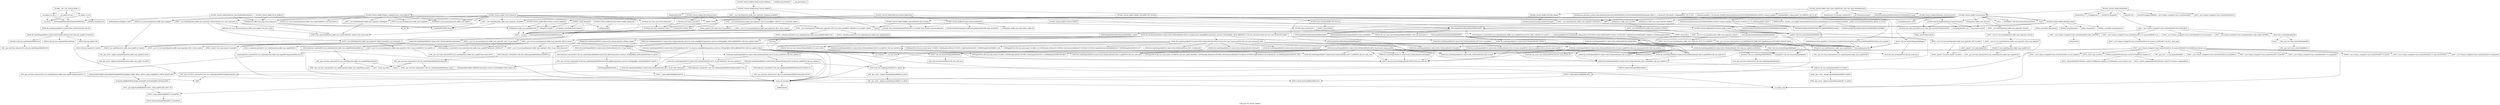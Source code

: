 digraph "Call graph: MC_Particle_Buffer.ll" {
	label="Call graph: MC_Particle_Buffer.ll";

	Node0x55cc7fb84520 [shape=record,label="{__cxx_global_var_init}"];
	Node0x55cc7fb84520 -> Node0x55cc7fb73f20;
	Node0x55cc7fb84520 -> Node0x55cc7fb0d570;
	Node0x55cc7fb73f20 [shape=record,label="{_ZNSt8ios_base4InitC1Ev}"];
	Node0x55cc7fbad8d0 [shape=record,label="{_ZNSt8ios_base4InitD1Ev}"];
	Node0x55cc7fb0d570 [shape=record,label="{__cxa_atexit}"];
	Node0x55cc7fb5d4b0 [shape=record,label="{__cxx_global_var_init.1}"];
	Node0x55cc7fb5d4b0 -> Node0x55cc7fb75070;
	Node0x55cc7fb5d4b0 -> Node0x55cc7fb0d570;
	Node0x55cc7fb75070 [shape=record,label="{_ZNSt3mapIiiSt4lessIiESaISt4pairIKiiEEEC2Ev}"];
	Node0x55cc7fb75070 -> Node0x55cc7fb49790;
	Node0x55cc7fbe0670 [shape=record,label="{_ZNSt3mapIiiSt4lessIiESaISt4pairIKiiEEED2Ev}"];
	Node0x55cc7fbe0670 -> Node0x55cc7fafa120;
	Node0x55cc7fb9cc00 [shape=record,label="{__cxx_global_var_init.2}"];
	Node0x55cc7fb9cc00 -> Node0x55cc7fb75070;
	Node0x55cc7fb9cc00 -> Node0x55cc7fb0d570;
	Node0x55cc7fc1acb0 [shape=record,label="{_Z18MCP_Cancel_RequestPi}"];
	Node0x55cc7fc1acb0 -> Node0x55cc7fc07780;
	Node0x55cc7fc1acb0 -> Node0x55cc7faffd90;
	Node0x55cc7fc1acb0 -> Node0x55cc7fafdfe0;
	Node0x55cc7fc1acb0 -> Node0x55cc7fafc0e0;
	Node0x55cc7fc07780 [shape=record,label="{_Z9mpiCancelPi}"];
	Node0x55cc7faffd90 [shape=record,label="{_Z7mpiWaitPiP10MPI_Status}"];
	Node0x55cc7fafdfe0 [shape=record,label="{_Z17mpiTest_cancelledP10MPI_StatusPi}"];
	Node0x55cc7fafc0e0 [shape=record,label="{printf}"];
	Node0x55cc7fafaf90 [shape=record,label="{_Z8MCP_TestPi}"];
	Node0x55cc7fafaf90 -> Node0x55cc7fafae30;
	Node0x55cc7fafae30 [shape=record,label="{_Z7mpiTestPiS_P10MPI_Status}"];
	Node0x55cc7fafae30 -> Node0x55cc7fafc0e0;
	Node0x55cc7faff7a0 [shape=record,label="{_ZN25particle_buffer_base_type8AllocateEi}"];
	Node0x55cc7faff7a0 -> Node0x55cc7fafa240;
	Node0x55cc7faff7a0 -> Node0x55cc7fafc0e0;
	Node0x55cc7fafadc0 [shape=record,label="{free}"];
	Node0x55cc7fafe360 [shape=record,label="{_ZN19mcp_test_done_class8Zero_OutEv}"];
	Node0x55cc7fafe360 -> Node0x55cc7fafb300;
	Node0x55cc7fafa240 [shape=record,label="{malloc}"];
	Node0x55cc7fb00410 [shape=record,label="{_ZN25particle_buffer_base_type17Initialize_BufferEv}"];
	Node0x55cc7fafe050 [shape=record,label="{_ZN25particle_buffer_base_type13Reset_OffsetsEv}"];
	Node0x55cc7fafc070 [shape=record,label="{_ZN25particle_buffer_base_type11Free_MemoryEv}"];
	Node0x55cc7fafc070 -> Node0x55cc7faffd90;
	Node0x55cc7fafc070 -> Node0x55cc7fafadc0;
	Node0x55cc7fafff80 [shape=record,label="{__gxx_personality_v0}"];
	Node0x55cc7fb2d910 [shape=record,label="{_ZN26particle_buffer_task_classD2Ev}"];
	Node0x55cc7fb2d910 -> Node0x55cc7fafbfb0;
	Node0x55cc7fba2880 [shape=record,label="{_ZdaPv}"];
	Node0x55cc7fafff00 [shape=record,label="{_ZN18MC_Particle_Buffer14Initialize_MapEv}"];
	Node0x55cc7fafff00 -> Node0x55cc7fb00190;
	Node0x55cc7fafff00 -> Node0x55cc7fb00220;
	Node0x55cc7fafff00 -> Node0x55cc7fb0d690;
	Node0x55cc7fafff00 -> Node0x55cc7fb0d080;
	Node0x55cc7fafff00 -> Node0x55cc7fb0dc30;
	Node0x55cc7fafff00 -> Node0x55cc7fb0df30;
	Node0x55cc7fafb300 [shape=record,label="{_ZNSt3mapIiiSt4lessIiESaISt4pairIKiiEEE5clearEv}"];
	Node0x55cc7fafb300 -> Node0x55cc7fafaea0;
	Node0x55cc7fafce30 [shape=record,label="{_ZN19mcp_test_done_class11Free_MemoryEv}"];
	Node0x55cc7fafce30 -> Node0x55cc7fafe360;
	Node0x55cc7fafceb0 [shape=record,label="{_ZN19mcp_test_done_class26Get_Local_Gains_And_LossesEP10MonteCarloPl}"];
	Node0x55cc7fafceb0 -> Node0x55cc7faffd10;
	Node0x55cc7faffd10 [shape=record,label="{_ZN9qs_vectorI7BalanceEixEi}"];
	Node0x55cc7faf9e80 [shape=record,label="{_ZN18MC_Particle_Buffer11InstantiateEv}"];
	Node0x55cc7faf9e80 -> Node0x55cc7fafe360;
	Node0x55cc7faf9e80 -> Node0x55cc7faffe90;
	Node0x55cc7faf9e80 -> Node0x55cc7fafe1a0;
	Node0x55cc7faf9e80 -> Node0x55cc7fafff00;
	Node0x55cc7faf9e80 -> Node0x55cc7fafa1d0;
	Node0x55cc7faf9e80 -> Node0x55cc7fb393e0;
	Node0x55cc7faf9e80 -> Node0x55cc7fb2d910;
	Node0x55cc7faf9e80 -> Node0x55cc7fba2880;
	Node0x55cc7faf9e80 -> Node0x55cc7fb49700;
	Node0x55cc7faf9e80 -> Node0x55cc7fb00410;
	Node0x55cc7faf9e80 -> Node0x55cc7fb4dbe0;
	Node0x55cc7faf9e80 -> Node0x55cc7fba25e0;
	Node0x55cc7faf9e80 -> Node0x55cc7fb845a0;
	Node0x55cc7faf9e80 -> Node0x55cc7fb7e180;
	Node0x55cc7faffe90 [shape=record,label="{_Znam}"];
	Node0x55cc7fafe1a0 [shape=record,label="{_ZN26particle_buffer_task_classC2Ev}"];
	Node0x55cc7fafe1a0 -> Node0x55cc7fb397b0;
	Node0x55cc7fafe1a0 -> Node0x55cc7fbd9940;
	Node0x55cc7fc28eb0 [shape=record,label="{_ZNSt20_List_const_iteratorI25particle_buffer_base_typeEC2ERKSt14_List_iteratorIS0_E}"];
	Node0x55cc7fb14350 [shape=record,label="{llvm.memcpy.p0.p0.i64}"];
	Node0x55cc7fb399c0 [shape=record,label="{_ZNSt14_List_iteratorI25particle_buffer_base_typeEppEv}"];
	Node0x55cc7fb42f40 [shape=record,label="{_ZN18MC_Particle_BufferC2EP10MonteCarlom}"];
	Node0x55cc7fb42f40 -> Node0x55cc7fb40810;
	Node0x55cc7fb42f40 -> Node0x55cc7fb75070;
	Node0x55cc7fb42f40 -> Node0x55cc7fafe360;
	Node0x55cc7fb42f40 -> Node0x55cc7fafb300;
	Node0x55cc7fafa1d0 [shape=record,label="{_ZNSt7__cxx114listI25particle_buffer_base_typeSaIS1_EE5clearEv}"];
	Node0x55cc7fafa1d0 -> Node0x55cc7fb0e2d0;
	Node0x55cc7fafa1d0 -> Node0x55cc7fb0fba0;
	Node0x55cc7fb393e0 [shape=record,label="{calloc}"];
	Node0x55cc7fba25e0 [shape=record,label="{_ZNSt3mapIiiSt4lessIiESaISt4pairIKiiEEE5beginEv}"];
	Node0x55cc7fba25e0 -> Node0x55cc7fb10160;
	Node0x55cc7fb7e180 [shape=record,label="{_ZStneRKSt17_Rb_tree_iteratorISt4pairIKiiEES5_}"];
	Node0x55cc7fb845a0 [shape=record,label="{_ZNSt3mapIiiSt4lessIiESaISt4pairIKiiEEE3endEv}"];
	Node0x55cc7fb845a0 -> Node0x55cc7fb118a0;
	Node0x55cc7fb4dbe0 [shape=record,label="{_ZNKSt17_Rb_tree_iteratorISt4pairIKiiEEdeEv}"];
	Node0x55cc7fb4dbe0 -> Node0x55cc7fb12eb0;
	Node0x55cc7fb49700 [shape=record,label="{_ZNSt17_Rb_tree_iteratorISt4pairIKiiEEppEi}"];
	Node0x55cc7fb49700 -> Node0x55cc7fb14350;
	Node0x55cc7fb49700 -> Node0x55cc7fb18d90;
	Node0x55cc7fb00190 [shape=record,label="{_ZNK9qs_vectorI9MC_DomainE4sizeEv}"];
	Node0x55cc7fb00220 [shape=record,label="{_ZN9qs_vectorI9MC_DomainEixEi}"];
	Node0x55cc7fb0d690 [shape=record,label="{_ZNK9qs_vectorIiE4sizeEv}"];
	Node0x55cc7fb0d080 [shape=record,label="{_ZN9qs_vectorIiEixEi}"];
	Node0x55cc7fb0dc30 [shape=record,label="{_ZN18MC_Particle_Buffer26Get_Processor_Buffer_IndexEi}"];
	Node0x55cc7fb0dc30 -> Node0x55cc7fbf5520;
	Node0x55cc7fb0dc30 -> Node0x55cc7fb845a0;
	Node0x55cc7fb0dc30 -> Node0x55cc7fb1db00;
	Node0x55cc7fb0dc30 -> Node0x55cc7fb4dbe0;
	Node0x55cc7fb0df30 [shape=record,label="{_ZNSt3mapIiiSt4lessIiESaISt4pairIKiiEEEixERS3_}"];
	Node0x55cc7fb0df30 -> Node0x55cc7fb1eac0;
	Node0x55cc7fb0df30 -> Node0x55cc7fb845a0;
	Node0x55cc7fb0df30 -> Node0x55cc7fb1db00;
	Node0x55cc7fb0df30 -> Node0x55cc7fb1edd0;
	Node0x55cc7fb0df30 -> Node0x55cc7fb4dbe0;
	Node0x55cc7fb0df30 -> Node0x55cc7fb61f40;
	Node0x55cc7fb0df30 -> Node0x55cc7fb21af0;
	Node0x55cc7fb0df30 -> Node0x55cc7fb67080;
	Node0x55cc7fb0df30 -> Node0x55cc7fb23e50;
	Node0x55cc7fb0df30 -> Node0x55cc7fb14350;
	Node0x55cc7fb28110 [shape=record,label="{_ZN18MC_Particle_Buffer22Unpack_Particle_BufferEiRm}"];
	Node0x55cc7fb28110 -> Node0x55cc7fb286b0;
	Node0x55cc7fb28110 -> Node0x55cc7fafe050;
	Node0x55cc7fb28110 -> Node0x55cc7fb295a0;
	Node0x55cc7fb28110 -> Node0x55cc7fb2a790;
	Node0x55cc7fb28110 -> Node0x55cc7fb2cf40;
	Node0x55cc7fb286b0 [shape=record,label="{_ZN16MC_Base_ParticleC2Ev}"];
	Node0x55cc7fb286b0 -> Node0x55cc7fb2e750;
	Node0x55cc7fb295a0 [shape=record,label="{fprintf}"];
	Node0x55cc7fb2a790 [shape=record,label="{_ZN16MC_Base_Particle9SerializeEPiPdPcRiS3_S3_N24MC_Data_Member_Operation4EnumE}"];
	Node0x55cc7fb2cf40 [shape=record,label="{_ZN22ParticleVaultContainer21addProcessingParticleER16MC_Base_ParticleRm}"];
	Node0x55cc7fb2f930 [shape=record,label="{_ZN18MC_Particle_Buffer14Trivially_DoneEv}"];
	Node0x55cc7fb2f930 -> Node0x55cc7fb32730;
	Node0x55cc7fb32730 [shape=record,label="{_ZN22ParticleVaultContainer14sizeProcessingEv}"];
	Node0x55cc7fb34f10 [shape=record,label="{_ZN18MC_Particle_Buffer35Delete_Completed_Extra_Send_BuffersEv}"];
	Node0x55cc7fb34f10 -> Node0x55cc7fb35800;
	Node0x55cc7fb34f10 -> Node0x55cc7fb36a30;
	Node0x55cc7fb34f10 -> Node0x55cc7fb37a60;
	Node0x55cc7fb34f10 -> Node0x55cc7fb38ed0;
	Node0x55cc7fb34f10 -> Node0x55cc7fafaf90;
	Node0x55cc7fb34f10 -> Node0x55cc7fb399c0;
	Node0x55cc7fb34f10 -> Node0x55cc7faffd90;
	Node0x55cc7fb34f10 -> Node0x55cc7fb14350;
	Node0x55cc7fb34f10 -> Node0x55cc7fafc070;
	Node0x55cc7fb34f10 -> Node0x55cc7fc28eb0;
	Node0x55cc7fb34f10 -> Node0x55cc7fc28f30;
	Node0x55cc7fb35800 [shape=record,label="{_ZNSt7__cxx114listI25particle_buffer_base_typeSaIS1_EE5beginEv}"];
	Node0x55cc7fb35800 -> Node0x55cc7fb3a9c0;
	Node0x55cc7fb37a60 [shape=record,label="{_ZStneRKSt14_List_iteratorI25particle_buffer_base_typeES3_}"];
	Node0x55cc7fb36a30 [shape=record,label="{_ZNSt7__cxx114listI25particle_buffer_base_typeSaIS1_EE3endEv}"];
	Node0x55cc7fb36a30 -> Node0x55cc7fb3a9c0;
	Node0x55cc7fb38ed0 [shape=record,label="{_ZNKSt14_List_iteratorI25particle_buffer_base_typeEptEv}"];
	Node0x55cc7fb38ed0 -> Node0x55cc7fb3bfb0;
	Node0x55cc7fc28f30 [shape=record,label="{_ZNSt7__cxx114listI25particle_buffer_base_typeSaIS1_EE5eraseESt20_List_const_iteratorIS1_E}"];
	Node0x55cc7fc28f30 -> Node0x55cc7fb3a9c0;
	Node0x55cc7fc28f30 -> Node0x55cc7fb3d6c0;
	Node0x55cc7fc28f30 -> Node0x55cc7fb3f060;
	Node0x55cc7fb397b0 [shape=record,label="{llvm.memset.p0.i64}"];
	Node0x55cc7fb55840 [shape=record,label="{_Z12mpiAllreducePvS_iiii}"];
	Node0x55cc7fb5a300 [shape=record,label="{_Z13mpiIAllreducePvS_iiiiPi}"];
	Node0x55cc7fb5cc90 [shape=record,label="{_ZN18MC_Particle_Buffer12Free_BuffersEv}"];
	Node0x55cc7fb5cc90 -> Node0x55cc7fafc070;
	Node0x55cc7fb5e2f0 [shape=record,label="{_ZN18MC_Particle_Buffer11Free_MemoryEv}"];
	Node0x55cc7fb5e2f0 -> Node0x55cc7fc1acb0;
	Node0x55cc7fb5e2f0 -> Node0x55cc7fb0df30;
	Node0x55cc7fb5e2f0 -> Node0x55cc7fafc070;
	Node0x55cc7fb5e2f0 -> Node0x55cc7fafce30;
	Node0x55cc7fb5e2f0 -> Node0x55cc7fb35800;
	Node0x55cc7fb5e2f0 -> Node0x55cc7fb36a30;
	Node0x55cc7fb5e2f0 -> Node0x55cc7fb37a60;
	Node0x55cc7fb5e2f0 -> Node0x55cc7fb38ed0;
	Node0x55cc7fb5e2f0 -> Node0x55cc7faffd90;
	Node0x55cc7fb5e2f0 -> Node0x55cc7fafb300;
	Node0x55cc7fb5e2f0 -> Node0x55cc7fba2880;
	Node0x55cc7fb5e2f0 -> Node0x55cc7fb399c0;
	Node0x55cc7fb5e2f0 -> Node0x55cc7fafa1d0;
	Node0x55cc7fb5e2f0 -> Node0x55cc7fafadc0;
	Node0x55cc7fb5e2f0 -> Node0x55cc7fb2d910;
	Node0x55cc7fb40810 [shape=record,label="{_ZN19mcp_test_done_classC2Ev}"];
	Node0x55cc7fb40810 -> Node0x55cc7fafe360;
	Node0x55cc7fb41080 [shape=record,label="{_ZN18MC_Particle_Buffer10InitializeEv}"];
	Node0x55cc7fb41080 -> Node0x55cc7fb42250;
	Node0x55cc7fb41080 -> Node0x55cc7fb42b00;
	Node0x55cc7fb41080 -> Node0x55cc7fb43780;
	Node0x55cc7fb41080 -> Node0x55cc7fb440b0;
	Node0x55cc7fb41080 -> Node0x55cc7fb444f0;
	Node0x55cc7fb41080 -> Node0x55cc7faf9e80;
	Node0x55cc7fb41080 -> Node0x55cc7fb479f0;
	Node0x55cc7fb41080 -> Node0x55cc7fc29780;
	Node0x55cc7fb42250 [shape=record,label="{_ZNSaIcEC1Ev}"];
	Node0x55cc7fb42b00 [shape=record,label="{_ZNSt7__cxx1112basic_stringIcSt11char_traitsIcESaIcEEC2IS3_EEPKcRKS3_}"];
	Node0x55cc7fb42b00 -> Node0x55cc7fc29800;
	Node0x55cc7fb42b00 -> Node0x55cc7fc298b0;
	Node0x55cc7fb42b00 -> Node0x55cc7fc29930;
	Node0x55cc7fb42b00 -> Node0x55cc7fc299b0;
	Node0x55cc7fb42b00 -> Node0x55cc7fc29a30;
	Node0x55cc7fb43780 [shape=record,label="{_ZN10NVTX_RangeC2ERKNSt7__cxx1112basic_stringIcSt11char_traitsIcESaIcEEE}"];
	Node0x55cc7fb440b0 [shape=record,label="{_ZNSt7__cxx1112basic_stringIcSt11char_traitsIcESaIcEED1Ev}"];
	Node0x55cc7fb444f0 [shape=record,label="{_ZNSaIcED1Ev}"];
	Node0x55cc7fb479f0 [shape=record,label="{_Z10mpiBarrieri}"];
	Node0x55cc7fc29780 [shape=record,label="{_ZN10NVTX_RangeD2Ev}"];
	Node0x55cc7fc29ae0 [shape=record,label="{_ZN18MC_Particle_Buffer13Choose_BufferEi}"];
	Node0x55cc7fc29ae0 -> Node0x55cc7fb0dc30;
	Node0x55cc7fc29ae0 -> Node0x55cc7fafc0e0;
	Node0x55cc7fb73470 [shape=record,label="{_ZSt19__throw_logic_errorPKc}"];
	Node0x55cc7fb73710 [shape=record,label="{_ZSt8distanceIPKcENSt15iterator_traitsIT_E15difference_typeES3_S3_}"];
	Node0x55cc7fb73710 -> Node0x55cc7fb7f6a0;
	Node0x55cc7fb73710 -> Node0x55cc7fb80340;
	Node0x55cc7fbf5520 [shape=record,label="{_ZNSt3mapIiiSt4lessIiESaISt4pairIKiiEEE4findERS3_}"];
	Node0x55cc7fbf5520 -> Node0x55cc7fc29b90;
	Node0x55cc7fb1db00 [shape=record,label="{_ZSteqRKSt17_Rb_tree_iteratorISt4pairIKiiEES5_}"];
	Node0x55cc7fc29c10 [shape=record,label="{_ZN18MC_Particle_Buffer15Buffer_ParticleEP11MC_Particlei}"];
	Node0x55cc7fc29c10 -> Node0x55cc7fc29c90;
	Node0x55cc7fc29c10 -> Node0x55cc7fc29d40;
	Node0x55cc7fc29c90 [shape=record,label="{_ZN16MC_Base_ParticleC2ERK11MC_Particle}"];
	Node0x55cc7fc29c90 -> Node0x55cc7fb2e750;
	Node0x55cc7fc29c90 -> Node0x55cc7fc29e80;
	Node0x55cc7fc29d40 [shape=record,label="{_ZN18MC_Particle_Buffer15Buffer_ParticleER16MC_Base_Particlei}"];
	Node0x55cc7fc29d40 -> Node0x55cc7fb295a0;
	Node0x55cc7fc29d40 -> Node0x55cc7fb2a790;
	Node0x55cc7fc29d40 -> Node0x55cc7faff7a0;
	Node0x55cc7fc29fb0 [shape=record,label="{_ZN18MC_Particle_Buffer20Allocate_Send_BufferER9SendQueue}"];
	Node0x55cc7fc29fb0 -> Node0x55cc7fc2a030;
	Node0x55cc7fc29fb0 -> Node0x55cc7fafc070;
	Node0x55cc7fc29fb0 -> Node0x55cc7faff7a0;
	Node0x55cc7fc2a030 [shape=record,label="{_ZN9SendQueue13neighbor_sizeEi}"];
	Node0x55cc7fc2a160 [shape=record,label="{_ZN18MC_Particle_Buffer21Send_Particle_BuffersEv}"];
	Node0x55cc7fc2a160 -> Node0x55cc7fc2a1e0;
	Node0x55cc7fc2a1e0 [shape=record,label="{_ZN18MC_Particle_Buffer20Send_Particle_BufferEi}"];
	Node0x55cc7fc2a1e0 -> Node0x55cc7fb295a0;
	Node0x55cc7fc2a1e0 -> Node0x55cc7fc2a2c0;
	Node0x55cc7fc2a1e0 -> Node0x55cc7fc2a340;
	Node0x55cc7fc2a1e0 -> Node0x55cc7fb00410;
	Node0x55cc7fc2a1e0 -> Node0x55cc7fb34f10;
	Node0x55cc7fc2a2c0 [shape=record,label="{_Z8mpiIsendPviiiiiPi}"];
	Node0x55cc7fc2a2c0 -> Node0x55cc7fafc0e0;
	Node0x55cc7fc2a340 [shape=record,label="{_ZNSt7__cxx114listI25particle_buffer_base_typeSaIS1_EE9push_backERKS1_}"];
	Node0x55cc7fc2a340 -> Node0x55cc7fb36a30;
	Node0x55cc7fc2a340 -> Node0x55cc7fc2a5c0;
	Node0x55cc7fb48730 [shape=record,label="{_ZN18MC_Particle_Buffer28Post_Receive_Particle_BufferEm}"];
	Node0x55cc7fb48730 -> Node0x55cc7faff7a0;
	Node0x55cc7fb48730 -> Node0x55cc7fb4a070;
	Node0x55cc7fb4a070 [shape=record,label="{_Z8mpiIrecvPviiiiiPi}"];
	Node0x55cc7fb4a070 -> Node0x55cc7fafc0e0;
	Node0x55cc7fb4c4a0 [shape=record,label="{_ZN18MC_Particle_Buffer24Receive_Particle_BuffersERm}"];
	Node0x55cc7fb4c4a0 -> Node0x55cc7fafaf90;
	Node0x55cc7fb4c4a0 -> Node0x55cc7fb28110;
	Node0x55cc7fb4c4a0 -> Node0x55cc7fb0df30;
	Node0x55cc7fb4c4a0 -> Node0x55cc7fb4a070;
	Node0x55cc7fb4dcc0 [shape=record,label="{_ZN18MC_Particle_Buffer30Cancel_Receive_Buffer_RequestsEv}"];
	Node0x55cc7fb4dcc0 -> Node0x55cc7fc07780;
	Node0x55cc7fb4f2e0 [shape=record,label="{_ZN18MC_Particle_Buffer13Test_Done_NewEN23MC_New_Test_Done_Method4EnumE}"];
	Node0x55cc7fb4f2e0 -> Node0x55cc7fb2f930;
	Node0x55cc7fb4f2e0 -> Node0x55cc7fb4fdd0;
	Node0x55cc7fb4f2e0 -> Node0x55cc7fb14350;
	Node0x55cc7fb4f2e0 -> Node0x55cc7fb50e20;
	Node0x55cc7fb4f2e0 -> Node0x55cc7fb51800;
	Node0x55cc7fb4f2e0 -> Node0x55cc7fb4f940;
	Node0x55cc7fb4f2e0 -> Node0x55cc7fb52040;
	Node0x55cc7fb4f2e0 -> Node0x55cc7fb51d40;
	Node0x55cc7fb4f2e0 -> Node0x55cc7fb546d0;
	Node0x55cc7fb4fdd0 [shape=record,label="{_ZNSt6chrono3_V212system_clock3nowEv}"];
	Node0x55cc7fb50e20 [shape=record,label="{_ZN7Tallies8SumTasksEv}"];
	Node0x55cc7fb51800 [shape=record,label="{_ZN18MC_Particle_Buffer24Allreduce_ParticleCountsEv}"];
	Node0x55cc7fb51800 -> Node0x55cc7fb397b0;
	Node0x55cc7fb51800 -> Node0x55cc7fafceb0;
	Node0x55cc7fb51800 -> Node0x55cc7fb55840;
	Node0x55cc7fb52040 [shape=record,label="{_ZNSt6chrono13duration_castINS_8durationIlSt5ratioILl1ELl1000000EEEElS2_ILl1ELl1000000000EEEENSt9enable_ifIXsr13__is_durationIT_EE5valueES7_E4typeERKNS1_IT0_T1_EE}"];
	Node0x55cc7fb52040 -> Node0x55cc7fb583d0;
	Node0x55cc7fb51d40 [shape=record,label="{_ZNSt6chronomiINS_3_V212system_clockENS_8durationIlSt5ratioILl1ELl1000000000EEEES6_EENSt11common_typeIJT0_T1_EE4typeERKNS_10time_pointIT_S8_EERKNSC_ISD_S9_EE}"];
	Node0x55cc7fb51d40 -> Node0x55cc7fb58530;
	Node0x55cc7fb51d40 -> Node0x55cc7fbb31e0;
	Node0x55cc7fb4f940 [shape=record,label="{_ZNKSt6chrono8durationIlSt5ratioILl1ELl1000000EEE5countEv}"];
	Node0x55cc7fb546d0 [shape=record,label="{_ZN18MC_Particle_Buffer25Iallreduce_ParticleCountsEv}"];
	Node0x55cc7fb546d0 -> Node0x55cc7fafaf90;
	Node0x55cc7fb546d0 -> Node0x55cc7fb51800;
	Node0x55cc7fb546d0 -> Node0x55cc7fafceb0;
	Node0x55cc7fb546d0 -> Node0x55cc7fb5a300;
	Node0x55cc7fc2e430 [shape=record,label="{_ZNSt16allocator_traitsISaISt10_List_nodeI25particle_buffer_base_typeEEE9constructIS1_JRKS1_EEEvRS3_PT_DpOT0_}"];
	Node0x55cc7fc2e430 -> Node0x55cc7fc2e660;
	Node0x55cc7fc2e4b0 [shape=record,label="{_ZNSt15__allocated_ptrISaISt10_List_nodeI25particle_buffer_base_typeEEEaSEDn}"];
	Node0x55cc7fc2e530 [shape=record,label="{_ZNSt15__allocated_ptrISaISt10_List_nodeI25particle_buffer_base_typeEEED2Ev}"];
	Node0x55cc7fc2e530 -> Node0x55cc7fc2c080;
	Node0x55cc7fc2e530 -> Node0x55cc7fb22310;
	Node0x55cc7fc2e5b0 [shape=record,label="{_ZNSt16allocator_traitsISaISt10_List_nodeI25particle_buffer_base_typeEEE8allocateERS3_m}"];
	Node0x55cc7fc2e5b0 -> Node0x55cc7fc2e740;
	Node0x55cc7fc2e740 [shape=record,label="{_ZN9__gnu_cxx13new_allocatorISt10_List_nodeI25particle_buffer_base_typeEE8allocateEmPKv}"];
	Node0x55cc7fc2e740 -> Node0x55cc7fc2e7c0;
	Node0x55cc7fc2e740 -> Node0x55cc7fc327e0;
	Node0x55cc7fc2e740 -> Node0x55cc7fc328c0;
	Node0x55cc7fc2e7c0 [shape=record,label="{_ZNK9__gnu_cxx13new_allocatorISt10_List_nodeI25particle_buffer_base_typeEE8max_sizeEv}"];
	Node0x55cc7fc2e660 [shape=record,label="{_ZN9__gnu_cxx13new_allocatorISt10_List_nodeI25particle_buffer_base_typeEE9constructIS2_JRKS2_EEEvPT_DpOT0_}"];
	Node0x55cc7fc2e660 -> Node0x55cc7fb14350;
	Node0x55cc7fc2e8d0 [shape=record,label="{_GLOBAL__sub_I_MC_Particle_Buffer.cc}"];
	Node0x55cc7fc2e8d0 -> Node0x55cc7fb84520;
	Node0x55cc7fc2e8d0 -> Node0x55cc7fb5d4b0;
	Node0x55cc7fc2e8d0 -> Node0x55cc7fb9cc00;
	Node0x55cc7fb49790 [shape=record,label="{_ZNSt8_Rb_treeIiSt4pairIKiiESt10_Select1stIS2_ESt4lessIiESaIS2_EEC2Ev}"];
	Node0x55cc7fb49790 -> Node0x55cc7fb5f120;
	Node0x55cc7fb5f120 [shape=record,label="{_ZNSt8_Rb_treeIiSt4pairIKiiESt10_Select1stIS2_ESt4lessIiESaIS2_EE13_Rb_tree_implIS6_Lb1EEC2Ev}"];
	Node0x55cc7fb5f120 -> Node0x55cc7fb61990;
	Node0x55cc7fb5f120 -> Node0x55cc7fb634b0;
	Node0x55cc7fb5f120 -> Node0x55cc7fb63c70;
	Node0x55cc7fb61990 [shape=record,label="{_ZNSaISt13_Rb_tree_nodeISt4pairIKiiEEEC2Ev}"];
	Node0x55cc7fb61990 -> Node0x55cc7fb648d0;
	Node0x55cc7fb634b0 [shape=record,label="{_ZNSt20_Rb_tree_key_compareISt4lessIiEEC2Ev}"];
	Node0x55cc7fb63c70 [shape=record,label="{_ZNSt15_Rb_tree_headerC2Ev}"];
	Node0x55cc7fb63c70 -> Node0x55cc7fb64d90;
	Node0x55cc7fb63c70 -> Node0x55cc7fb22310;
	Node0x55cc7fb648d0 [shape=record,label="{_ZN9__gnu_cxx13new_allocatorISt13_Rb_tree_nodeISt4pairIKiiEEEC2Ev}"];
	Node0x55cc7fb64d90 [shape=record,label="{_ZNSt15_Rb_tree_header8_M_resetEv}"];
	Node0x55cc7fb22310 [shape=record,label="{__clang_call_terminate}"];
	Node0x55cc7fb22310 -> Node0x55cc7fb674a0;
	Node0x55cc7fb22310 -> Node0x55cc7fb68190;
	Node0x55cc7fb674a0 [shape=record,label="{__cxa_begin_catch}"];
	Node0x55cc7fb68190 [shape=record,label="{_ZSt9terminatev}"];
	Node0x55cc7fafa120 [shape=record,label="{_ZNSt8_Rb_treeIiSt4pairIKiiESt10_Select1stIS2_ESt4lessIiESaIS2_EED2Ev}"];
	Node0x55cc7fafa120 -> Node0x55cc7fb698d0;
	Node0x55cc7fafa120 -> Node0x55cc7fb6a510;
	Node0x55cc7fafa120 -> Node0x55cc7fbcb080;
	Node0x55cc7fafa120 -> Node0x55cc7fb22310;
	Node0x55cc7fb6a510 [shape=record,label="{_ZNSt8_Rb_treeIiSt4pairIKiiESt10_Select1stIS2_ESt4lessIiESaIS2_EE8_M_eraseEPSt13_Rb_tree_nodeIS2_E}"];
	Node0x55cc7fb6a510 -> Node0x55cc7fb705e0;
	Node0x55cc7fb6a510 -> Node0x55cc7fb6a510;
	Node0x55cc7fb6a510 -> Node0x55cc7fb714d0;
	Node0x55cc7fb6a510 -> Node0x55cc7fc2acd0;
	Node0x55cc7fb698d0 [shape=record,label="{_ZNSt8_Rb_treeIiSt4pairIKiiESt10_Select1stIS2_ESt4lessIiESaIS2_EE8_M_beginEv}"];
	Node0x55cc7fbcb080 [shape=record,label="{_ZNSt8_Rb_treeIiSt4pairIKiiESt10_Select1stIS2_ESt4lessIiESaIS2_EE13_Rb_tree_implIS6_Lb1EED2Ev}"];
	Node0x55cc7fbcb080 -> Node0x55cc7fc2ad50;
	Node0x55cc7fb705e0 [shape=record,label="{_ZNSt8_Rb_treeIiSt4pairIKiiESt10_Select1stIS2_ESt4lessIiESaIS2_EE8_S_rightEPSt18_Rb_tree_node_base}"];
	Node0x55cc7fb714d0 [shape=record,label="{_ZNSt8_Rb_treeIiSt4pairIKiiESt10_Select1stIS2_ESt4lessIiESaIS2_EE7_S_leftEPSt18_Rb_tree_node_base}"];
	Node0x55cc7fc2acd0 [shape=record,label="{_ZNSt8_Rb_treeIiSt4pairIKiiESt10_Select1stIS2_ESt4lessIiESaIS2_EE12_M_drop_nodeEPSt13_Rb_tree_nodeIS2_E}"];
	Node0x55cc7fc2acd0 -> Node0x55cc7fc2add0;
	Node0x55cc7fc2acd0 -> Node0x55cc7fc2ae50;
	Node0x55cc7fc2add0 [shape=record,label="{_ZNSt8_Rb_treeIiSt4pairIKiiESt10_Select1stIS2_ESt4lessIiESaIS2_EE15_M_destroy_nodeEPSt13_Rb_tree_nodeIS2_E}"];
	Node0x55cc7fc2add0 -> Node0x55cc7fc2af30;
	Node0x55cc7fc2add0 -> Node0x55cc7fb12eb0;
	Node0x55cc7fc2add0 -> Node0x55cc7fc2b010;
	Node0x55cc7fc2add0 -> Node0x55cc7fb22310;
	Node0x55cc7fc2ae50 [shape=record,label="{_ZNSt8_Rb_treeIiSt4pairIKiiESt10_Select1stIS2_ESt4lessIiESaIS2_EE11_M_put_nodeEPSt13_Rb_tree_nodeIS2_E}"];
	Node0x55cc7fc2ae50 -> Node0x55cc7fc2af30;
	Node0x55cc7fc2ae50 -> Node0x55cc7fc2b140;
	Node0x55cc7fc2ae50 -> Node0x55cc7fb22310;
	Node0x55cc7fc2b010 [shape=record,label="{_ZNSt16allocator_traitsISaISt13_Rb_tree_nodeISt4pairIKiiEEEE7destroyIS3_EEvRS5_PT_}"];
	Node0x55cc7fc2b010 -> Node0x55cc7fc2b270;
	Node0x55cc7fc2af30 [shape=record,label="{_ZNSt8_Rb_treeIiSt4pairIKiiESt10_Select1stIS2_ESt4lessIiESaIS2_EE21_M_get_Node_allocatorEv}"];
	Node0x55cc7fb12eb0 [shape=record,label="{_ZNSt13_Rb_tree_nodeISt4pairIKiiEE9_M_valptrEv}"];
	Node0x55cc7fb12eb0 -> Node0x55cc7fc2b2f0;
	Node0x55cc7fc2b270 [shape=record,label="{_ZN9__gnu_cxx13new_allocatorISt13_Rb_tree_nodeISt4pairIKiiEEE7destroyIS4_EEvPT_}"];
	Node0x55cc7fc2b2f0 [shape=record,label="{_ZN9__gnu_cxx16__aligned_membufISt4pairIKiiEE6_M_ptrEv}"];
	Node0x55cc7fc2b2f0 -> Node0x55cc7fc2b3a0;
	Node0x55cc7fc2b3a0 [shape=record,label="{_ZN9__gnu_cxx16__aligned_membufISt4pairIKiiEE7_M_addrEv}"];
	Node0x55cc7fc2b140 [shape=record,label="{_ZNSt16allocator_traitsISaISt13_Rb_tree_nodeISt4pairIKiiEEEE10deallocateERS5_PS4_m}"];
	Node0x55cc7fc2b140 -> Node0x55cc7fc2b450;
	Node0x55cc7fc2b450 [shape=record,label="{_ZN9__gnu_cxx13new_allocatorISt13_Rb_tree_nodeISt4pairIKiiEEE10deallocateEPS5_m}"];
	Node0x55cc7fc2b450 -> Node0x55cc7fc2b500;
	Node0x55cc7fc2b500 [shape=record,label="{_ZdlPv}"];
	Node0x55cc7fc2ad50 [shape=record,label="{_ZNSaISt13_Rb_tree_nodeISt4pairIKiiEEED2Ev}"];
	Node0x55cc7fc2ad50 -> Node0x55cc7fc2b5e0;
	Node0x55cc7fc2b5e0 [shape=record,label="{_ZN9__gnu_cxx13new_allocatorISt13_Rb_tree_nodeISt4pairIKiiEEED2Ev}"];
	Node0x55cc7fbd9940 [shape=record,label="{_ZNSt7__cxx114listI25particle_buffer_base_typeSaIS1_EEC2Ev}"];
	Node0x55cc7fbd9940 -> Node0x55cc7fc2b690;
	Node0x55cc7fc2b690 [shape=record,label="{_ZNSt7__cxx1110_List_baseI25particle_buffer_base_typeSaIS1_EEC2Ev}"];
	Node0x55cc7fc2b690 -> Node0x55cc7fc2b740;
	Node0x55cc7fc2b740 [shape=record,label="{_ZNSt7__cxx1110_List_baseI25particle_buffer_base_typeSaIS1_EE10_List_implC2Ev}"];
	Node0x55cc7fc2b740 -> Node0x55cc7fc2b7f0;
	Node0x55cc7fc2b740 -> Node0x55cc7fc2b8a0;
	Node0x55cc7fc2b7f0 [shape=record,label="{_ZNSaISt10_List_nodeI25particle_buffer_base_typeEEC2Ev}"];
	Node0x55cc7fc2b7f0 -> Node0x55cc7fc2b920;
	Node0x55cc7fc2b8a0 [shape=record,label="{_ZNSt8__detail17_List_node_headerC2Ev}"];
	Node0x55cc7fc2b8a0 -> Node0x55cc7fc2b9a0;
	Node0x55cc7fc2b920 [shape=record,label="{_ZN9__gnu_cxx13new_allocatorISt10_List_nodeI25particle_buffer_base_typeEEC2Ev}"];
	Node0x55cc7fc2b9a0 [shape=record,label="{_ZNSt8__detail17_List_node_header7_M_initEv}"];
	Node0x55cc7fafbfb0 [shape=record,label="{_ZNSt7__cxx114listI25particle_buffer_base_typeSaIS1_EED2Ev}"];
	Node0x55cc7fafbfb0 -> Node0x55cc7fc2ba50;
	Node0x55cc7fc2ba50 [shape=record,label="{_ZNSt7__cxx1110_List_baseI25particle_buffer_base_typeSaIS1_EED2Ev}"];
	Node0x55cc7fc2ba50 -> Node0x55cc7fb0e2d0;
	Node0x55cc7fc2ba50 -> Node0x55cc7fc2bb30;
	Node0x55cc7fb0e2d0 [shape=record,label="{_ZNSt7__cxx1110_List_baseI25particle_buffer_base_typeSaIS1_EE8_M_clearEv}"];
	Node0x55cc7fb0e2d0 -> Node0x55cc7fb3bfb0;
	Node0x55cc7fb0e2d0 -> Node0x55cc7fc2bc10;
	Node0x55cc7fb0e2d0 -> Node0x55cc7fc2bcf0;
	Node0x55cc7fb0e2d0 -> Node0x55cc7fc2be20;
	Node0x55cc7fb0e2d0 -> Node0x55cc7fb22310;
	Node0x55cc7fc2bb30 [shape=record,label="{_ZNSt7__cxx1110_List_baseI25particle_buffer_base_typeSaIS1_EE10_List_implD2Ev}"];
	Node0x55cc7fc2bb30 -> Node0x55cc7fc2bea0;
	Node0x55cc7fb3bfb0 [shape=record,label="{_ZNSt10_List_nodeI25particle_buffer_base_typeE9_M_valptrEv}"];
	Node0x55cc7fb3bfb0 -> Node0x55cc7fc2bf20;
	Node0x55cc7fc2bcf0 [shape=record,label="{_ZNSt16allocator_traitsISaISt10_List_nodeI25particle_buffer_base_typeEEE7destroyIS1_EEvRS3_PT_}"];
	Node0x55cc7fc2bcf0 -> Node0x55cc7fc2bfd0;
	Node0x55cc7fc2bc10 [shape=record,label="{_ZNSt7__cxx1110_List_baseI25particle_buffer_base_typeSaIS1_EE21_M_get_Node_allocatorEv}"];
	Node0x55cc7fc2be20 [shape=record,label="{_ZNSt7__cxx1110_List_baseI25particle_buffer_base_typeSaIS1_EE11_M_put_nodeEPSt10_List_nodeIS1_E}"];
	Node0x55cc7fc2be20 -> Node0x55cc7fc2c080;
	Node0x55cc7fc2be20 -> Node0x55cc7fb22310;
	Node0x55cc7fc2bf20 [shape=record,label="{_ZN9__gnu_cxx16__aligned_membufI25particle_buffer_base_typeE6_M_ptrEv}"];
	Node0x55cc7fc2bf20 -> Node0x55cc7fc2c130;
	Node0x55cc7fc2c130 [shape=record,label="{_ZN9__gnu_cxx16__aligned_membufI25particle_buffer_base_typeE7_M_addrEv}"];
	Node0x55cc7fc2bfd0 [shape=record,label="{_ZN9__gnu_cxx13new_allocatorISt10_List_nodeI25particle_buffer_base_typeEE7destroyIS2_EEvPT_}"];
	Node0x55cc7fc2c080 [shape=record,label="{_ZNSt16allocator_traitsISaISt10_List_nodeI25particle_buffer_base_typeEEE10deallocateERS3_PS2_m}"];
	Node0x55cc7fc2c080 -> Node0x55cc7fc2c1b0;
	Node0x55cc7fc2c1b0 [shape=record,label="{_ZN9__gnu_cxx13new_allocatorISt10_List_nodeI25particle_buffer_base_typeEE10deallocateEPS3_m}"];
	Node0x55cc7fc2c1b0 -> Node0x55cc7fc2b500;
	Node0x55cc7fc2bea0 [shape=record,label="{_ZNSaISt10_List_nodeI25particle_buffer_base_typeEED2Ev}"];
	Node0x55cc7fc2bea0 -> Node0x55cc7fc2c290;
	Node0x55cc7fc2c290 [shape=record,label="{_ZN9__gnu_cxx13new_allocatorISt10_List_nodeI25particle_buffer_base_typeEED2Ev}"];
	Node0x55cc7fb2e750 [shape=record,label="{_ZN9MC_VectorC2Ev}"];
	Node0x55cc7fc29e80 [shape=record,label="{_ZN9MC_VectoraSERKS_}"];
	Node0x55cc7fb583d0 [shape=record,label="{_ZNSt6chrono20__duration_cast_implINS_8durationIlSt5ratioILl1ELl1000000EEEES2_ILl1ELl1000EElLb1ELb0EE6__castIlS2_ILl1ELl1000000000EEEES4_RKNS1_IT_T0_EE}"];
	Node0x55cc7fb583d0 -> Node0x55cc7fc2c340;
	Node0x55cc7fb583d0 -> Node0x55cc7fc2c3f0;
	Node0x55cc7fc2c340 [shape=record,label="{_ZNKSt6chrono8durationIlSt5ratioILl1ELl1000000000EEE5countEv}"];
	Node0x55cc7fc2c3f0 [shape=record,label="{_ZNSt6chrono8durationIlSt5ratioILl1ELl1000000EEEC2IlvEERKT_}"];
	Node0x55cc7fbb31e0 [shape=record,label="{_ZNSt6chronomiIlSt5ratioILl1ELl1000000000EElS2_EENSt11common_typeIJNS_8durationIT_T0_EENS4_IT1_T2_EEEE4typeERKS7_RKSA_}"];
	Node0x55cc7fbb31e0 -> Node0x55cc7fb14350;
	Node0x55cc7fbb31e0 -> Node0x55cc7fc2c340;
	Node0x55cc7fbb31e0 -> Node0x55cc7fc2c530;
	Node0x55cc7fb58530 [shape=record,label="{_ZNKSt6chrono10time_pointINS_3_V212system_clockENS_8durationIlSt5ratioILl1ELl1000000000EEEEE16time_since_epochEv}"];
	Node0x55cc7fb58530 -> Node0x55cc7fb14350;
	Node0x55cc7fc2c530 [shape=record,label="{_ZNSt6chrono8durationIlSt5ratioILl1ELl1000000000EEEC2IlvEERKT_}"];
	Node0x55cc7fc29800 [shape=record,label="{_ZNSt7__cxx1112basic_stringIcSt11char_traitsIcESaIcEE13_M_local_dataEv}"];
	Node0x55cc7fc298b0 [shape=record,label="{_ZNSt7__cxx1112basic_stringIcSt11char_traitsIcESaIcEE12_Alloc_hiderC1EPcRKS3_}"];
	Node0x55cc7fc299b0 [shape=record,label="{_ZNSt7__cxx1112basic_stringIcSt11char_traitsIcESaIcEE12_M_constructIPKcEEvT_S8_}"];
	Node0x55cc7fc299b0 -> Node0x55cc7fc2c760;
	Node0x55cc7fc29930 [shape=record,label="{_ZNSt11char_traitsIcE6lengthEPKc}"];
	Node0x55cc7fc29930 -> Node0x55cc7fc2c810;
	Node0x55cc7fc29930 -> Node0x55cc7fc2c8c0;
	Node0x55cc7fc29a30 [shape=record,label="{_ZNSt7__cxx1112basic_stringIcSt11char_traitsIcESaIcEE12_Alloc_hiderD2Ev}"];
	Node0x55cc7fc29a30 -> Node0x55cc7fc2c940;
	Node0x55cc7fc2c760 [shape=record,label="{_ZNSt7__cxx1112basic_stringIcSt11char_traitsIcESaIcEE16_M_construct_auxIPKcEEvT_S8_St12__false_type}"];
	Node0x55cc7fc2c760 -> Node0x55cc7fc2c9c0;
	Node0x55cc7fc2c9c0 [shape=record,label="{_ZNSt7__cxx1112basic_stringIcSt11char_traitsIcESaIcEE12_M_constructIPKcEEvT_S8_St20forward_iterator_tag}"];
	Node0x55cc7fc2c9c0 -> Node0x55cc7fc2ca70;
	Node0x55cc7fc2c9c0 -> Node0x55cc7fb73470;
	Node0x55cc7fc2c9c0 -> Node0x55cc7fb73710;
	Node0x55cc7fc2c9c0 -> Node0x55cc7fb73ea0;
	Node0x55cc7fc2c9c0 -> Node0x55cc7fb752b0;
	Node0x55cc7fc2c9c0 -> Node0x55cc7fb77f40;
	Node0x55cc7fc2c9c0 -> Node0x55cc7fb78cc0;
	Node0x55cc7fc2c9c0 -> Node0x55cc7fb792a0;
	Node0x55cc7fc2c9c0 -> Node0x55cc7fb674a0;
	Node0x55cc7fc2c9c0 -> Node0x55cc7fb7a590;
	Node0x55cc7fc2c9c0 -> Node0x55cc7fb7b6a0;
	Node0x55cc7fc2c9c0 -> Node0x55cc7fb7ce20;
	Node0x55cc7fc2c9c0 -> Node0x55cc7fb7e410;
	Node0x55cc7fc2c9c0 -> Node0x55cc7fb22310;
	Node0x55cc7fc2ca70 [shape=record,label="{_ZN9__gnu_cxx17__is_null_pointerIKcEEbPT_}"];
	Node0x55cc7fb752b0 [shape=record,label="{_ZNSt7__cxx1112basic_stringIcSt11char_traitsIcESaIcEE7_M_dataEPc}"];
	Node0x55cc7fb73ea0 [shape=record,label="{_ZNSt7__cxx1112basic_stringIcSt11char_traitsIcESaIcEE9_M_createERmm}"];
	Node0x55cc7fb77f40 [shape=record,label="{_ZNSt7__cxx1112basic_stringIcSt11char_traitsIcESaIcEE11_M_capacityEm}"];
	Node0x55cc7fb792a0 [shape=record,label="{_ZNSt7__cxx1112basic_stringIcSt11char_traitsIcESaIcEE13_S_copy_charsEPcPKcS7_}"];
	Node0x55cc7fb78cc0 [shape=record,label="{_ZNKSt7__cxx1112basic_stringIcSt11char_traitsIcESaIcEE7_M_dataEv}"];
	Node0x55cc7fb7a590 [shape=record,label="{_ZNSt7__cxx1112basic_stringIcSt11char_traitsIcESaIcEE10_M_disposeEv}"];
	Node0x55cc7fb7b6a0 [shape=record,label="{__cxa_rethrow}"];
	Node0x55cc7fb7ce20 [shape=record,label="{__cxa_end_catch}"];
	Node0x55cc7fb7e410 [shape=record,label="{_ZNSt7__cxx1112basic_stringIcSt11char_traitsIcESaIcEE13_M_set_lengthEm}"];
	Node0x55cc7fb80340 [shape=record,label="{_ZSt10__distanceIPKcENSt15iterator_traitsIT_E15difference_typeES3_S3_St26random_access_iterator_tag}"];
	Node0x55cc7fb7f6a0 [shape=record,label="{_ZSt19__iterator_categoryIPKcENSt15iterator_traitsIT_E17iterator_categoryERKS3_}"];
	Node0x55cc7fc2c810 [shape=record,label="{_ZN9__gnu_cxx11char_traitsIcE6lengthEPKc}"];
	Node0x55cc7fc2c810 -> Node0x55cc7fb89910;
	Node0x55cc7fc2c8c0 [shape=record,label="{strlen}"];
	Node0x55cc7fb89910 [shape=record,label="{_ZN9__gnu_cxx11char_traitsIcE2eqERKcS3_}"];
	Node0x55cc7fc2c940 [shape=record,label="{_ZNSaIcED2Ev}"];
	Node0x55cc7fafaea0 [shape=record,label="{_ZNSt8_Rb_treeIiSt4pairIKiiESt10_Select1stIS2_ESt4lessIiESaIS2_EE5clearEv}"];
	Node0x55cc7fafaea0 -> Node0x55cc7fb698d0;
	Node0x55cc7fafaea0 -> Node0x55cc7fb6a510;
	Node0x55cc7fafaea0 -> Node0x55cc7fb64d90;
	Node0x55cc7fafaea0 -> Node0x55cc7fb22310;
	Node0x55cc7fb0fba0 [shape=record,label="{_ZNSt7__cxx1110_List_baseI25particle_buffer_base_typeSaIS1_EE7_M_initEv}"];
	Node0x55cc7fb0fba0 -> Node0x55cc7fc2b9a0;
	Node0x55cc7fb10160 [shape=record,label="{_ZNSt8_Rb_treeIiSt4pairIKiiESt10_Select1stIS2_ESt4lessIiESaIS2_EE5beginEv}"];
	Node0x55cc7fb10160 -> Node0x55cc7fb8d630;
	Node0x55cc7fb8d630 [shape=record,label="{_ZNSt17_Rb_tree_iteratorISt4pairIKiiEEC2EPSt18_Rb_tree_node_base}"];
	Node0x55cc7fb118a0 [shape=record,label="{_ZNSt8_Rb_treeIiSt4pairIKiiESt10_Select1stIS2_ESt4lessIiESaIS2_EE3endEv}"];
	Node0x55cc7fb118a0 -> Node0x55cc7fb8d630;
	Node0x55cc7fb18d90 [shape=record,label="{_ZSt18_Rb_tree_incrementPSt18_Rb_tree_node_base}"];
	Node0x55cc7fb1eac0 [shape=record,label="{_ZNSt3mapIiiSt4lessIiESaISt4pairIKiiEEE11lower_boundERS3_}"];
	Node0x55cc7fb1eac0 -> Node0x55cc7fb8f390;
	Node0x55cc7fb1edd0 [shape=record,label="{_ZNKSt3mapIiiSt4lessIiESaISt4pairIKiiEEE8key_compEv}"];
	Node0x55cc7fb1edd0 -> Node0x55cc7fb96840;
	Node0x55cc7fb61f40 [shape=record,label="{_ZNKSt4lessIiEclERKiS2_}"];
	Node0x55cc7fb23e50 [shape=record,label="{_ZNSt8_Rb_treeIiSt4pairIKiiESt10_Select1stIS2_ESt4lessIiESaIS2_EE22_M_emplace_hint_uniqueIJRKSt21piecewise_construct_tSt5tupleIJRS1_EESD_IJEEEEESt17_Rb_tree_iteratorIS2_ESt23_Rb_tree_const_iteratorIS2_EDpOT_}"];
	Node0x55cc7fb23e50 -> Node0x55cc7fb932a0;
	Node0x55cc7fb23e50 -> Node0x55cc7fb14350;
	Node0x55cc7fb23e50 -> Node0x55cc7fb94360;
	Node0x55cc7fb23e50 -> Node0x55cc7fb96660;
	Node0x55cc7fb23e50 -> Node0x55cc7fb97bd0;
	Node0x55cc7fb23e50 -> Node0x55cc7fb674a0;
	Node0x55cc7fb23e50 -> Node0x55cc7fc2acd0;
	Node0x55cc7fb23e50 -> Node0x55cc7fb7b6a0;
	Node0x55cc7fb23e50 -> Node0x55cc7fb22310;
	Node0x55cc7fb23e50 -> Node0x55cc7fb8d630;
	Node0x55cc7fb23e50 -> Node0x55cc7fb7ce20;
	Node0x55cc7fb23e50 -> Node0x55cc7fb994e0;
	Node0x55cc7fb96660 [shape=record,label="{_ZNSt8_Rb_treeIiSt4pairIKiiESt10_Select1stIS2_ESt4lessIiESaIS2_EE29_M_get_insert_hint_unique_posESt23_Rb_tree_const_iteratorIS2_ERS1_}"];
	Node0x55cc7fb96660 -> Node0x55cc7fbb0010;
	Node0x55cc7fb96660 -> Node0x55cc7fb8a050;
	Node0x55cc7fb96660 -> Node0x55cc7fbb06f0;
	Node0x55cc7fb96660 -> Node0x55cc7fb0f310;
	Node0x55cc7fb96660 -> Node0x55cc7fbb18b0;
	Node0x55cc7fb96660 -> Node0x55cc7fb61f40;
	Node0x55cc7fb96660 -> Node0x55cc7fbb7100;
	Node0x55cc7fb96660 -> Node0x55cc7fbb2260;
	Node0x55cc7fb96660 -> Node0x55cc7fbb4bf0;
	Node0x55cc7fb96660 -> Node0x55cc7fbb5260;
	Node0x55cc7fb96660 -> Node0x55cc7fb705e0;
	Node0x55cc7fb96660 -> Node0x55cc7fb14350;
	Node0x55cc7fb96660 -> Node0x55cc7fbb51c0;
	Node0x55cc7fb96660 -> Node0x55cc7fbb6220;
	Node0x55cc7fb96660 -> Node0x55cc7fbb5d20;
	Node0x55cc7fb97bd0 [shape=record,label="{_ZNSt8_Rb_treeIiSt4pairIKiiESt10_Select1stIS2_ESt4lessIiESaIS2_EE14_M_insert_nodeEPSt18_Rb_tree_node_baseSA_PSt13_Rb_tree_nodeIS2_E}"];
	Node0x55cc7fb97bd0 -> Node0x55cc7fb8a050;
	Node0x55cc7fb97bd0 -> Node0x55cc7fb94360;
	Node0x55cc7fb97bd0 -> Node0x55cc7fbb18b0;
	Node0x55cc7fb97bd0 -> Node0x55cc7fb61f40;
	Node0x55cc7fb97bd0 -> Node0x55cc7fbb88f0;
	Node0x55cc7fb97bd0 -> Node0x55cc7fb8d630;
	Node0x55cc7fb21af0 [shape=record,label="{_ZNSt23_Rb_tree_const_iteratorISt4pairIKiiEEC2ERKSt17_Rb_tree_iteratorIS2_E}"];
	Node0x55cc7fb67080 [shape=record,label="{_ZNSt5tupleIJRKiEEC2IvTnNSt9enable_ifIXaaaaclsr4_TCCIT_EE19_ConstructibleTupleIS1_EEclsr4_TCCIS5_EE27_ImplicitlyConvertibleTupleIS1_EEgesZT_Li1EEbE4typeELb1EEES1_}"];
	Node0x55cc7fb67080 -> Node0x55cc7fb9a250;
	Node0x55cc7fb8f390 [shape=record,label="{_ZNSt8_Rb_treeIiSt4pairIKiiESt10_Select1stIS2_ESt4lessIiESaIS2_EE11lower_boundERS1_}"];
	Node0x55cc7fb8f390 -> Node0x55cc7fb698d0;
	Node0x55cc7fb8f390 -> Node0x55cc7fb8a050;
	Node0x55cc7fb8f390 -> Node0x55cc7fb9cf30;
	Node0x55cc7fb9cf30 [shape=record,label="{_ZNSt8_Rb_treeIiSt4pairIKiiESt10_Select1stIS2_ESt4lessIiESaIS2_EE14_M_lower_boundEPSt13_Rb_tree_nodeIS2_EPSt18_Rb_tree_node_baseRS1_}"];
	Node0x55cc7fb9cf30 -> Node0x55cc7fb94360;
	Node0x55cc7fb9cf30 -> Node0x55cc7fb61f40;
	Node0x55cc7fb9cf30 -> Node0x55cc7fb714d0;
	Node0x55cc7fb9cf30 -> Node0x55cc7fb705e0;
	Node0x55cc7fb9cf30 -> Node0x55cc7fb8d630;
	Node0x55cc7fb8a050 [shape=record,label="{_ZNSt8_Rb_treeIiSt4pairIKiiESt10_Select1stIS2_ESt4lessIiESaIS2_EE6_M_endEv}"];
	Node0x55cc7fb94360 [shape=record,label="{_ZNSt8_Rb_treeIiSt4pairIKiiESt10_Select1stIS2_ESt4lessIiESaIS2_EE6_S_keyEPKSt13_Rb_tree_nodeIS2_E}"];
	Node0x55cc7fb94360 -> Node0x55cc7fb9e620;
	Node0x55cc7fb94360 -> Node0x55cc7fb9ef40;
	Node0x55cc7fb9ef40 [shape=record,label="{_ZNKSt10_Select1stISt4pairIKiiEEclERKS2_}"];
	Node0x55cc7fb9e620 [shape=record,label="{_ZNKSt13_Rb_tree_nodeISt4pairIKiiEE9_M_valptrEv}"];
	Node0x55cc7fb9e620 -> Node0x55cc7fb9fd50;
	Node0x55cc7fb9fd50 [shape=record,label="{_ZNK9__gnu_cxx16__aligned_membufISt4pairIKiiEE6_M_ptrEv}"];
	Node0x55cc7fb9fd50 -> Node0x55cc7fba0ef0;
	Node0x55cc7fba0ef0 [shape=record,label="{_ZNK9__gnu_cxx16__aligned_membufISt4pairIKiiEE7_M_addrEv}"];
	Node0x55cc7fb96840 [shape=record,label="{_ZNKSt8_Rb_treeIiSt4pairIKiiESt10_Select1stIS2_ESt4lessIiESaIS2_EE8key_compEv}"];
	Node0x55cc7fb932a0 [shape=record,label="{_ZNSt8_Rb_treeIiSt4pairIKiiESt10_Select1stIS2_ESt4lessIiESaIS2_EE14_M_create_nodeIJRKSt21piecewise_construct_tSt5tupleIJRS1_EESD_IJEEEEEPSt13_Rb_tree_nodeIS2_EDpOT_}"];
	Node0x55cc7fb932a0 -> Node0x55cc7fba1340;
	Node0x55cc7fb932a0 -> Node0x55cc7fbae280;
	Node0x55cc7fbb2260 [shape=record,label="{_ZNSt4pairIPSt18_Rb_tree_node_baseS1_EC2IRS1_TnNSt9enable_ifIXclsr5_PCCPE13_CopyMovePairILb1ES1_T_EEEbE4typeELb1EEERKS1_OS6_}"];
	Node0x55cc7fbb7100 [shape=record,label="{_ZNSt4pairIPSt18_Rb_tree_node_baseS1_EC2IRS1_TnNSt9enable_ifIXclsr5_PCCPE13_MoveCopyPairILb1ET_S1_EEEbE4typeELb1EEEOS6_RKS1_}"];
	Node0x55cc7fb994e0 [shape=record,label="{llvm.trap}"];
	Node0x55cc7fba1340 [shape=record,label="{_ZNSt8_Rb_treeIiSt4pairIKiiESt10_Select1stIS2_ESt4lessIiESaIS2_EE11_M_get_nodeEv}"];
	Node0x55cc7fba1340 -> Node0x55cc7fc2af30;
	Node0x55cc7fba1340 -> Node0x55cc7fbba390;
	Node0x55cc7fbae280 [shape=record,label="{_ZNSt8_Rb_treeIiSt4pairIKiiESt10_Select1stIS2_ESt4lessIiESaIS2_EE17_M_construct_nodeIJRKSt21piecewise_construct_tSt5tupleIJRS1_EESD_IJEEEEEvPSt13_Rb_tree_nodeIS2_EDpOT_}"];
	Node0x55cc7fbae280 -> Node0x55cc7fc2af30;
	Node0x55cc7fbae280 -> Node0x55cc7fb12eb0;
	Node0x55cc7fbae280 -> Node0x55cc7fbbac20;
	Node0x55cc7fbae280 -> Node0x55cc7fb674a0;
	Node0x55cc7fbae280 -> Node0x55cc7fc2ae50;
	Node0x55cc7fbae280 -> Node0x55cc7fb7b6a0;
	Node0x55cc7fbae280 -> Node0x55cc7fb7ce20;
	Node0x55cc7fbae280 -> Node0x55cc7fb22310;
	Node0x55cc7fbba390 [shape=record,label="{_ZNSt16allocator_traitsISaISt13_Rb_tree_nodeISt4pairIKiiEEEE8allocateERS5_m}"];
	Node0x55cc7fbba390 -> Node0x55cc7fc326b0;
	Node0x55cc7fc326b0 [shape=record,label="{_ZN9__gnu_cxx13new_allocatorISt13_Rb_tree_nodeISt4pairIKiiEEE8allocateEmPKv}"];
	Node0x55cc7fc326b0 -> Node0x55cc7fc32730;
	Node0x55cc7fc326b0 -> Node0x55cc7fc327e0;
	Node0x55cc7fc326b0 -> Node0x55cc7fc328c0;
	Node0x55cc7fc32730 [shape=record,label="{_ZNK9__gnu_cxx13new_allocatorISt13_Rb_tree_nodeISt4pairIKiiEEE8max_sizeEv}"];
	Node0x55cc7fc327e0 [shape=record,label="{_ZSt17__throw_bad_allocv}"];
	Node0x55cc7fc328c0 [shape=record,label="{_Znwm}"];
	Node0x55cc7fbbac20 [shape=record,label="{_ZNSt16allocator_traitsISaISt13_Rb_tree_nodeISt4pairIKiiEEEE9constructIS3_JRKSt21piecewise_construct_tSt5tupleIJRS2_EESB_IJEEEEEvRS5_PT_DpOT0_}"];
	Node0x55cc7fbbac20 -> Node0x55cc7fc32970;
	Node0x55cc7fc32970 [shape=record,label="{_ZN9__gnu_cxx13new_allocatorISt13_Rb_tree_nodeISt4pairIKiiEEE9constructIS4_JRKSt21piecewise_construct_tSt5tupleIJRS3_EESB_IJEEEEEvPT_DpOT0_}"];
	Node0x55cc7fc32970 -> Node0x55cc7fbbb180;
	Node0x55cc7fc32970 -> Node0x55cc7fbbbe40;
	Node0x55cc7fbbb180 [shape=record,label="{_ZNSt5tupleIJRKiEEC2EOS2_}"];
	Node0x55cc7fbbb180 -> Node0x55cc7fbbc5e0;
	Node0x55cc7fbbbe40 [shape=record,label="{_ZNSt4pairIKiiEC2IJRS0_EJEEESt21piecewise_construct_tSt5tupleIJDpT_EES5_IJDpT0_EE}"];
	Node0x55cc7fbbbe40 -> Node0x55cc7fbbd4a0;
	Node0x55cc7fbbc5e0 [shape=record,label="{_ZNSt11_Tuple_implILm0EJRKiEEC2EOS2_}"];
	Node0x55cc7fbbc5e0 -> Node0x55cc7fbbf210;
	Node0x55cc7fbbc5e0 -> Node0x55cc7fbc0100;
	Node0x55cc7fbbc5e0 -> Node0x55cc7fb22310;
	Node0x55cc7fbbf210 [shape=record,label="{_ZNSt11_Tuple_implILm0EJRKiEE7_M_headERS2_}"];
	Node0x55cc7fbbf210 -> Node0x55cc7fc2d4d0;
	Node0x55cc7fbc0100 [shape=record,label="{_ZNSt10_Head_baseILm0ERKiLb0EEC2ES1_}"];
	Node0x55cc7fc2d4d0 [shape=record,label="{_ZNSt10_Head_baseILm0ERKiLb0EE7_M_headERS2_}"];
	Node0x55cc7fbbd4a0 [shape=record,label="{_ZNSt4pairIKiiEC2IJRS0_EJLm0EEJETpTnmJEEERSt5tupleIJDpT_EERS4_IJDpT1_EESt12_Index_tupleIJXspT0_EEESD_IJXspT2_EEE}"];
	Node0x55cc7fbbd4a0 -> Node0x55cc7fc2d550;
	Node0x55cc7fc2d550 [shape=record,label="{_ZSt3getILm0EJRKiEERNSt13tuple_elementIXT_ESt5tupleIJDpT0_EEE4typeERS6_}"];
	Node0x55cc7fc2d550 -> Node0x55cc7fc2d600;
	Node0x55cc7fc2d600 [shape=record,label="{_ZSt12__get_helperILm0ERKiJEERT0_RSt11_Tuple_implIXT_EJS2_DpT1_EE}"];
	Node0x55cc7fc2d600 -> Node0x55cc7fbbf210;
	Node0x55cc7fbb0010 [shape=record,label="{_ZNKSt23_Rb_tree_const_iteratorISt4pairIKiiEE13_M_const_castEv}"];
	Node0x55cc7fbb0010 -> Node0x55cc7fb8d630;
	Node0x55cc7fbb06f0 [shape=record,label="{_ZNKSt8_Rb_treeIiSt4pairIKiiESt10_Select1stIS2_ESt4lessIiESaIS2_EE4sizeEv}"];
	Node0x55cc7fbb18b0 [shape=record,label="{_ZNSt8_Rb_treeIiSt4pairIKiiESt10_Select1stIS2_ESt4lessIiESaIS2_EE6_S_keyEPKSt18_Rb_tree_node_base}"];
	Node0x55cc7fbb18b0 -> Node0x55cc7fb94360;
	Node0x55cc7fb0f310 [shape=record,label="{_ZNSt8_Rb_treeIiSt4pairIKiiESt10_Select1stIS2_ESt4lessIiESaIS2_EE12_M_rightmostEv}"];
	Node0x55cc7fbb4bf0 [shape=record,label="{_ZNSt8_Rb_treeIiSt4pairIKiiESt10_Select1stIS2_ESt4lessIiESaIS2_EE24_M_get_insert_unique_posERS1_}"];
	Node0x55cc7fbb4bf0 -> Node0x55cc7fb698d0;
	Node0x55cc7fbb4bf0 -> Node0x55cc7fb8a050;
	Node0x55cc7fbb4bf0 -> Node0x55cc7fb94360;
	Node0x55cc7fbb4bf0 -> Node0x55cc7fb61f40;
	Node0x55cc7fbb4bf0 -> Node0x55cc7fb714d0;
	Node0x55cc7fbb4bf0 -> Node0x55cc7fb705e0;
	Node0x55cc7fbb4bf0 -> Node0x55cc7fb8d630;
	Node0x55cc7fbb4bf0 -> Node0x55cc7fb10160;
	Node0x55cc7fbb4bf0 -> Node0x55cc7fb1db00;
	Node0x55cc7fbb4bf0 -> Node0x55cc7fc2d9d0;
	Node0x55cc7fbb4bf0 -> Node0x55cc7fbb5d20;
	Node0x55cc7fbb4bf0 -> Node0x55cc7fbb18b0;
	Node0x55cc7fbb4bf0 -> Node0x55cc7fbb7100;
	Node0x55cc7fbb51c0 [shape=record,label="{_ZNSt8_Rb_treeIiSt4pairIKiiESt10_Select1stIS2_ESt4lessIiESaIS2_EE11_M_leftmostEv}"];
	Node0x55cc7fbb5260 [shape=record,label="{_ZNSt4pairIPSt18_Rb_tree_node_baseS1_EC2IRS1_S4_TnNSt9enable_ifIXaaclsr5_PCCPE22_MoveConstructiblePairIT_T0_EEclsr5_PCCPE30_ImplicitlyMoveConvertiblePairIS6_S7_EEEbE4typeELb1EEEOS6_OS7_}"];
	Node0x55cc7fbb5d20 [shape=record,label="{_ZNSt17_Rb_tree_iteratorISt4pairIKiiEEmmEv}"];
	Node0x55cc7fbb5d20 -> Node0x55cc7fc2da50;
	Node0x55cc7fbb6220 [shape=record,label="{_ZNSt17_Rb_tree_iteratorISt4pairIKiiEEppEv}"];
	Node0x55cc7fbb6220 -> Node0x55cc7fb18d90;
	Node0x55cc7fc2d9d0 [shape=record,label="{_ZNSt4pairIPSt18_Rb_tree_node_baseS1_EC2IRPSt13_Rb_tree_nodeIS_IKiiEERS1_TnNSt9enable_ifIXaaclsr5_PCCPE22_MoveConstructiblePairIT_T0_EEclsr5_PCCPE30_ImplicitlyMoveConvertiblePairISC_SD_EEEbE4typeELb1EEEOSC_OSD_}"];
	Node0x55cc7fc2da50 [shape=record,label="{_ZSt18_Rb_tree_decrementPSt18_Rb_tree_node_base}"];
	Node0x55cc7fbb88f0 [shape=record,label="{_ZSt29_Rb_tree_insert_and_rebalancebPSt18_Rb_tree_node_baseS0_RS_}"];
	Node0x55cc7fb9a250 [shape=record,label="{_ZNSt11_Tuple_implILm0EJRKiEEC2ES1_}"];
	Node0x55cc7fb9a250 -> Node0x55cc7fbc0100;
	Node0x55cc7fb3a9c0 [shape=record,label="{_ZNSt14_List_iteratorI25particle_buffer_base_typeEC2EPNSt8__detail15_List_node_baseE}"];
	Node0x55cc7fb3f060 [shape=record,label="{_ZNSt7__cxx114listI25particle_buffer_base_typeSaIS1_EE8_M_eraseESt14_List_iteratorIS1_E}"];
	Node0x55cc7fb3f060 -> Node0x55cc7fc2db90;
	Node0x55cc7fb3f060 -> Node0x55cc7fc2dc40;
	Node0x55cc7fb3f060 -> Node0x55cc7fc2bc10;
	Node0x55cc7fb3f060 -> Node0x55cc7fb3bfb0;
	Node0x55cc7fb3f060 -> Node0x55cc7fc2bcf0;
	Node0x55cc7fb3f060 -> Node0x55cc7fc2be20;
	Node0x55cc7fb3f060 -> Node0x55cc7fb22310;
	Node0x55cc7fb3d6c0 [shape=record,label="{_ZNKSt20_List_const_iteratorI25particle_buffer_base_typeE13_M_const_castEv}"];
	Node0x55cc7fb3d6c0 -> Node0x55cc7fb3a9c0;
	Node0x55cc7fc2db90 [shape=record,label="{_ZNSt7__cxx1110_List_baseI25particle_buffer_base_typeSaIS1_EE11_M_dec_sizeEm}"];
	Node0x55cc7fc2dc40 [shape=record,label="{_ZNSt8__detail15_List_node_base9_M_unhookEv}"];
	Node0x55cc7fc29b90 [shape=record,label="{_ZNSt8_Rb_treeIiSt4pairIKiiESt10_Select1stIS2_ESt4lessIiESaIS2_EE4findERS1_}"];
	Node0x55cc7fc29b90 -> Node0x55cc7fb698d0;
	Node0x55cc7fc29b90 -> Node0x55cc7fb8a050;
	Node0x55cc7fc29b90 -> Node0x55cc7fb9cf30;
	Node0x55cc7fc29b90 -> Node0x55cc7fb118a0;
	Node0x55cc7fc29b90 -> Node0x55cc7fb1db00;
	Node0x55cc7fc29b90 -> Node0x55cc7fbb18b0;
	Node0x55cc7fc29b90 -> Node0x55cc7fb61f40;
	Node0x55cc7fc29b90 -> Node0x55cc7fb14350;
	Node0x55cc7fc2a5c0 [shape=record,label="{_ZNSt7__cxx114listI25particle_buffer_base_typeSaIS1_EE9_M_insertIJRKS1_EEEvSt14_List_iteratorIS1_EDpOT_}"];
	Node0x55cc7fc2a5c0 -> Node0x55cc7fc2e100;
	Node0x55cc7fc2a5c0 -> Node0x55cc7fc2e180;
	Node0x55cc7fc2a5c0 -> Node0x55cc7fc2e200;
	Node0x55cc7fc2e100 [shape=record,label="{_ZNSt7__cxx114listI25particle_buffer_base_typeSaIS1_EE14_M_create_nodeIJRKS1_EEEPSt10_List_nodeIS1_EDpOT_}"];
	Node0x55cc7fc2e100 -> Node0x55cc7fc2e280;
	Node0x55cc7fc2e100 -> Node0x55cc7fc2bc10;
	Node0x55cc7fc2e100 -> Node0x55cc7fc2e300;
	Node0x55cc7fc2e100 -> Node0x55cc7fb3bfb0;
	Node0x55cc7fc2e100 -> Node0x55cc7fc2e430;
	Node0x55cc7fc2e100 -> Node0x55cc7fc2e4b0;
	Node0x55cc7fc2e100 -> Node0x55cc7fc2e530;
	Node0x55cc7fc2e180 [shape=record,label="{_ZNSt8__detail15_List_node_base7_M_hookEPS0_}"];
	Node0x55cc7fc2e200 [shape=record,label="{_ZNSt7__cxx1110_List_baseI25particle_buffer_base_typeSaIS1_EE11_M_inc_sizeEm}"];
	Node0x55cc7fc2e280 [shape=record,label="{_ZNSt7__cxx1110_List_baseI25particle_buffer_base_typeSaIS1_EE11_M_get_nodeEv}"];
	Node0x55cc7fc2e280 -> Node0x55cc7fc2e5b0;
	Node0x55cc7fc2e300 [shape=record,label="{_ZNSt15__allocated_ptrISaISt10_List_nodeI25particle_buffer_base_typeEEEC2ERS3_PS2_}"];
}
